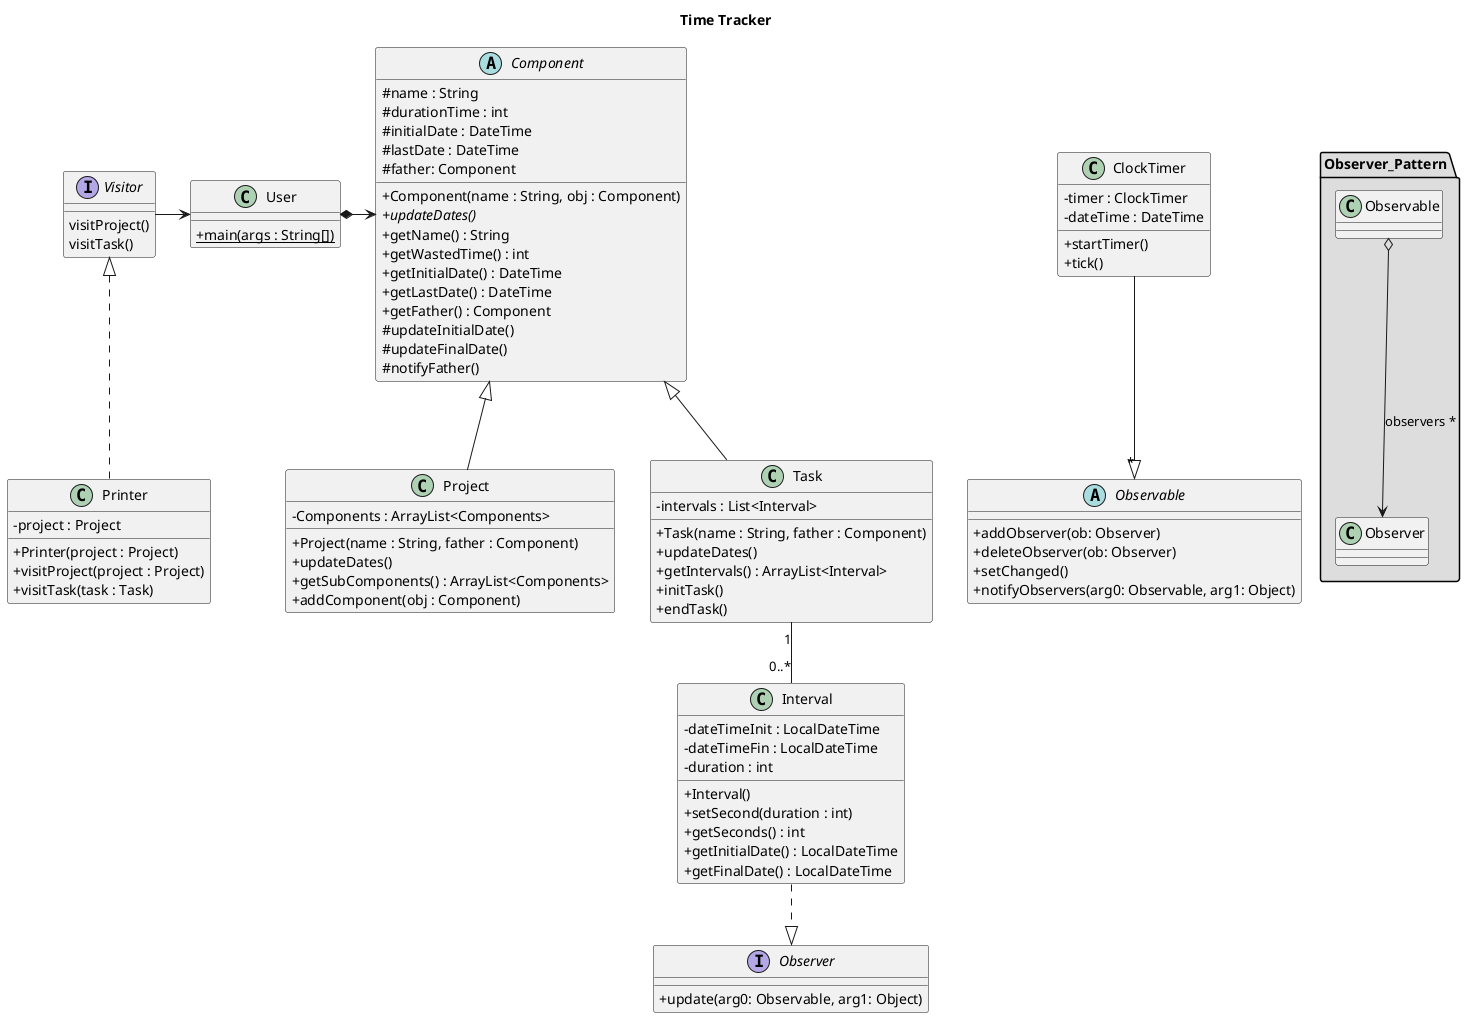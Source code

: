 @startuml
skinparam classAttributeIconSize 0

title "Time Tracker"

class User{
+{static} main(args : String[])
}

interface Visitor {
visitProject()
visitTask()
}

class Printer implements Visitor{
- project : Project
+ Printer(project : Project)
+ visitProject(project : Project)
+ visitTask(task : Task)
}

class Task extends Component{
- intervals : List<Interval>
+ Task(name : String, father : Component)
+ updateDates()
+ getIntervals() : ArrayList<Interval>
+ initTask()
+ endTask()
}

class Project extends Component {
- Components : ArrayList<Components>
+ Project(name : String, father : Component)
+ updateDates()
+ getSubComponents() : ArrayList<Components>
+ addComponent(obj : Component)
}

package "Observer_Pattern" #DDDDDD{
    Observable o--> Observer : observers *
}

abstract class Observable{
+ addObserver(ob: Observer)
+ deleteObserver(ob: Observer)
+setChanged()
+notifyObservers(arg0: Observable, arg1: Object)
}

interface Observer{
+update(arg0: Observable, arg1: Object)
}

class ClockTimer{
- timer : ClockTimer
- dateTime : DateTime
+ startTimer()
+ tick()
}

abstract class Component{
# name : String
# durationTime : int
# initialDate : DateTime
# lastDate : DateTime
# father: Component
+ Component(name : String, obj : Component)
+ {abstract} updateDates()
+ getName() : String
+ getWastedTime() : int
+ getInitialDate() : DateTime
+ getLastDate() : DateTime
+ getFather() : Component
# updateInitialDate()
# updateFinalDate()
# notifyFather()
}

class Interval {
- dateTimeInit : LocalDateTime
- dateTimeFin : LocalDateTime
- duration : int
+ Interval()
+ setSecond(duration : int)
+ getSeconds() : int
+ getInitialDate() : LocalDateTime
+ getFinalDate() : LocalDateTime
}




User *-right-> Component
'Project "1"-left-"0..*" Project
Visitor -right-> User
Task "1"--"0..*" Interval
Interval ..|> Observer
ClockTimer --|> "*" Observable


@enduml
